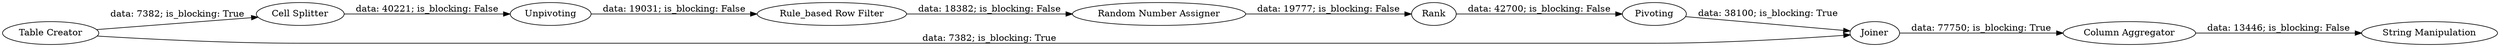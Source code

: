 digraph {
	"8558307753178247914_3" [label=Unpivoting]
	"8558307753178247914_2" [label="Cell Splitter"]
	"8558307753178247914_10" [label=Joiner]
	"8558307753178247914_6" [label="Rule_based Row Filter"]
	"8558307753178247914_7" [label=Rank]
	"8558307753178247914_9" [label="Column Aggregator"]
	"8558307753178247914_11" [label="String Manipulation"]
	"8558307753178247914_4" [label="Random Number Assigner"]
	"8558307753178247914_8" [label=Pivoting]
	"8558307753178247914_1" [label="Table Creator"]
	"8558307753178247914_4" -> "8558307753178247914_7" [label="data: 19777; is_blocking: False"]
	"8558307753178247914_1" -> "8558307753178247914_10" [label="data: 7382; is_blocking: True"]
	"8558307753178247914_1" -> "8558307753178247914_2" [label="data: 7382; is_blocking: True"]
	"8558307753178247914_10" -> "8558307753178247914_9" [label="data: 77750; is_blocking: True"]
	"8558307753178247914_3" -> "8558307753178247914_6" [label="data: 19031; is_blocking: False"]
	"8558307753178247914_6" -> "8558307753178247914_4" [label="data: 18382; is_blocking: False"]
	"8558307753178247914_9" -> "8558307753178247914_11" [label="data: 13446; is_blocking: False"]
	"8558307753178247914_8" -> "8558307753178247914_10" [label="data: 38100; is_blocking: True"]
	"8558307753178247914_2" -> "8558307753178247914_3" [label="data: 40221; is_blocking: False"]
	"8558307753178247914_7" -> "8558307753178247914_8" [label="data: 42700; is_blocking: False"]
	rankdir=LR
}
